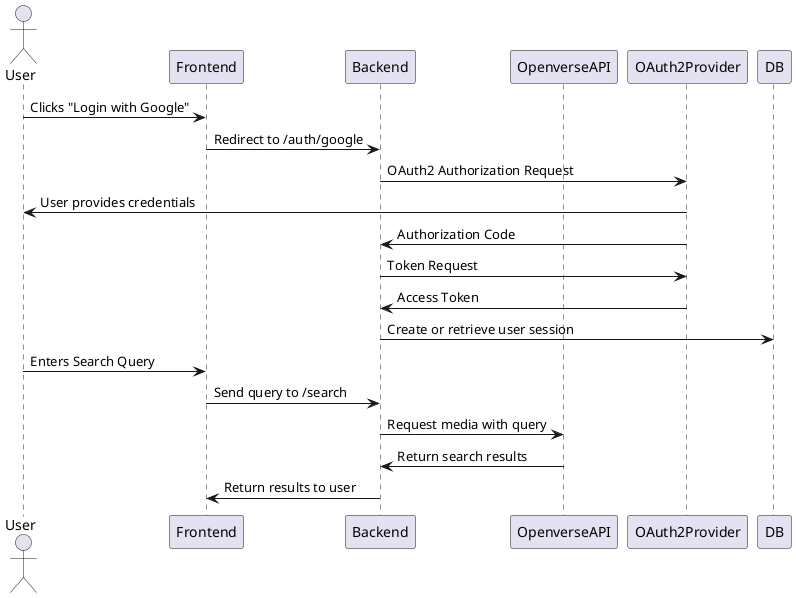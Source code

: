 @startuml
actor User
participant Frontend
participant Backend
participant OpenverseAPI
participant OAuth2Provider

User -> Frontend : Clicks "Login with Google"
Frontend -> Backend : Redirect to /auth/google
Backend -> OAuth2Provider : OAuth2 Authorization Request
OAuth2Provider -> User : User provides credentials
OAuth2Provider -> Backend : Authorization Code
Backend -> OAuth2Provider : Token Request
OAuth2Provider -> Backend : Access Token
Backend -> DB : Create or retrieve user session
User -> Frontend : Enters Search Query
Frontend -> Backend : Send query to /search
Backend -> OpenverseAPI : Request media with query
OpenverseAPI -> Backend : Return search results
Backend -> Frontend : Return results to user
@enduml